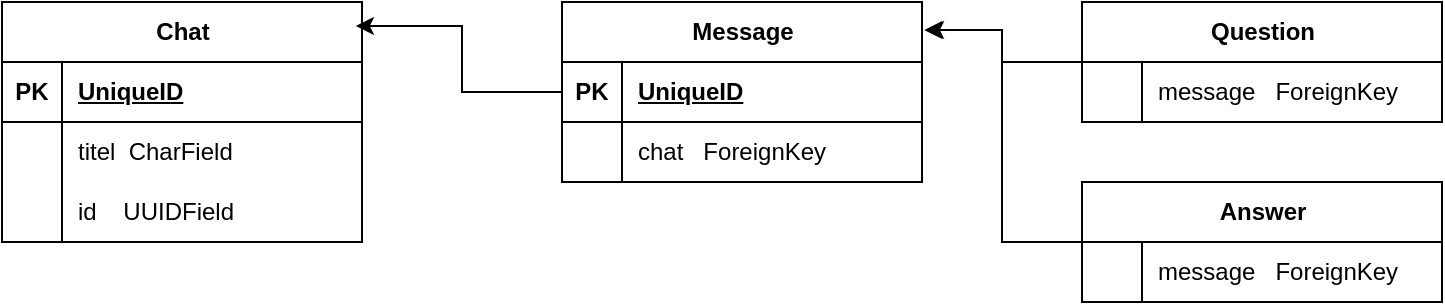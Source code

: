 <mxfile version="24.8.4">
  <diagram name="Seite-1" id="fMcKQI3jtYbwRc19kJrZ">
    <mxGraphModel dx="995" dy="590" grid="1" gridSize="10" guides="1" tooltips="1" connect="1" arrows="1" fold="1" page="1" pageScale="1" pageWidth="827" pageHeight="1169" math="0" shadow="0">
      <root>
        <mxCell id="0" />
        <mxCell id="1" parent="0" />
        <mxCell id="rVpGEBUYdSE_KQic9IBJ-1" value="Chat" style="shape=table;startSize=30;container=1;collapsible=1;childLayout=tableLayout;fixedRows=1;rowLines=0;fontStyle=1;align=center;resizeLast=1;html=1;" vertex="1" parent="1">
          <mxGeometry x="40" y="40" width="180" height="120" as="geometry" />
        </mxCell>
        <mxCell id="rVpGEBUYdSE_KQic9IBJ-2" value="" style="shape=tableRow;horizontal=0;startSize=0;swimlaneHead=0;swimlaneBody=0;fillColor=none;collapsible=0;dropTarget=0;points=[[0,0.5],[1,0.5]];portConstraint=eastwest;top=0;left=0;right=0;bottom=1;" vertex="1" parent="rVpGEBUYdSE_KQic9IBJ-1">
          <mxGeometry y="30" width="180" height="30" as="geometry" />
        </mxCell>
        <mxCell id="rVpGEBUYdSE_KQic9IBJ-3" value="PK" style="shape=partialRectangle;connectable=0;fillColor=none;top=0;left=0;bottom=0;right=0;fontStyle=1;overflow=hidden;whiteSpace=wrap;html=1;" vertex="1" parent="rVpGEBUYdSE_KQic9IBJ-2">
          <mxGeometry width="30" height="30" as="geometry">
            <mxRectangle width="30" height="30" as="alternateBounds" />
          </mxGeometry>
        </mxCell>
        <mxCell id="rVpGEBUYdSE_KQic9IBJ-4" value="UniqueID" style="shape=partialRectangle;connectable=0;fillColor=none;top=0;left=0;bottom=0;right=0;align=left;spacingLeft=6;fontStyle=5;overflow=hidden;whiteSpace=wrap;html=1;" vertex="1" parent="rVpGEBUYdSE_KQic9IBJ-2">
          <mxGeometry x="30" width="150" height="30" as="geometry">
            <mxRectangle width="150" height="30" as="alternateBounds" />
          </mxGeometry>
        </mxCell>
        <mxCell id="rVpGEBUYdSE_KQic9IBJ-5" value="" style="shape=tableRow;horizontal=0;startSize=0;swimlaneHead=0;swimlaneBody=0;fillColor=none;collapsible=0;dropTarget=0;points=[[0,0.5],[1,0.5]];portConstraint=eastwest;top=0;left=0;right=0;bottom=0;" vertex="1" parent="rVpGEBUYdSE_KQic9IBJ-1">
          <mxGeometry y="60" width="180" height="30" as="geometry" />
        </mxCell>
        <mxCell id="rVpGEBUYdSE_KQic9IBJ-6" value="" style="shape=partialRectangle;connectable=0;fillColor=none;top=0;left=0;bottom=0;right=0;editable=1;overflow=hidden;whiteSpace=wrap;html=1;" vertex="1" parent="rVpGEBUYdSE_KQic9IBJ-5">
          <mxGeometry width="30" height="30" as="geometry">
            <mxRectangle width="30" height="30" as="alternateBounds" />
          </mxGeometry>
        </mxCell>
        <mxCell id="rVpGEBUYdSE_KQic9IBJ-7" value="titel&amp;nbsp; CharField" style="shape=partialRectangle;connectable=0;fillColor=none;top=0;left=0;bottom=0;right=0;align=left;spacingLeft=6;overflow=hidden;whiteSpace=wrap;html=1;" vertex="1" parent="rVpGEBUYdSE_KQic9IBJ-5">
          <mxGeometry x="30" width="150" height="30" as="geometry">
            <mxRectangle width="150" height="30" as="alternateBounds" />
          </mxGeometry>
        </mxCell>
        <mxCell id="rVpGEBUYdSE_KQic9IBJ-8" value="" style="shape=tableRow;horizontal=0;startSize=0;swimlaneHead=0;swimlaneBody=0;fillColor=none;collapsible=0;dropTarget=0;points=[[0,0.5],[1,0.5]];portConstraint=eastwest;top=0;left=0;right=0;bottom=0;" vertex="1" parent="rVpGEBUYdSE_KQic9IBJ-1">
          <mxGeometry y="90" width="180" height="30" as="geometry" />
        </mxCell>
        <mxCell id="rVpGEBUYdSE_KQic9IBJ-9" value="" style="shape=partialRectangle;connectable=0;fillColor=none;top=0;left=0;bottom=0;right=0;editable=1;overflow=hidden;whiteSpace=wrap;html=1;" vertex="1" parent="rVpGEBUYdSE_KQic9IBJ-8">
          <mxGeometry width="30" height="30" as="geometry">
            <mxRectangle width="30" height="30" as="alternateBounds" />
          </mxGeometry>
        </mxCell>
        <mxCell id="rVpGEBUYdSE_KQic9IBJ-10" value="id&amp;nbsp; &amp;nbsp; UUIDField" style="shape=partialRectangle;connectable=0;fillColor=none;top=0;left=0;bottom=0;right=0;align=left;spacingLeft=6;overflow=hidden;whiteSpace=wrap;html=1;" vertex="1" parent="rVpGEBUYdSE_KQic9IBJ-8">
          <mxGeometry x="30" width="150" height="30" as="geometry">
            <mxRectangle width="150" height="30" as="alternateBounds" />
          </mxGeometry>
        </mxCell>
        <mxCell id="rVpGEBUYdSE_KQic9IBJ-14" value="Message" style="shape=table;startSize=30;container=1;collapsible=1;childLayout=tableLayout;fixedRows=1;rowLines=0;fontStyle=1;align=center;resizeLast=1;html=1;" vertex="1" parent="1">
          <mxGeometry x="320" y="40" width="180" height="90" as="geometry" />
        </mxCell>
        <mxCell id="rVpGEBUYdSE_KQic9IBJ-15" value="" style="shape=tableRow;horizontal=0;startSize=0;swimlaneHead=0;swimlaneBody=0;fillColor=none;collapsible=0;dropTarget=0;points=[[0,0.5],[1,0.5]];portConstraint=eastwest;top=0;left=0;right=0;bottom=1;" vertex="1" parent="rVpGEBUYdSE_KQic9IBJ-14">
          <mxGeometry y="30" width="180" height="30" as="geometry" />
        </mxCell>
        <mxCell id="rVpGEBUYdSE_KQic9IBJ-16" value="PK" style="shape=partialRectangle;connectable=0;fillColor=none;top=0;left=0;bottom=0;right=0;fontStyle=1;overflow=hidden;whiteSpace=wrap;html=1;" vertex="1" parent="rVpGEBUYdSE_KQic9IBJ-15">
          <mxGeometry width="30" height="30" as="geometry">
            <mxRectangle width="30" height="30" as="alternateBounds" />
          </mxGeometry>
        </mxCell>
        <mxCell id="rVpGEBUYdSE_KQic9IBJ-17" value="UniqueID" style="shape=partialRectangle;connectable=0;fillColor=none;top=0;left=0;bottom=0;right=0;align=left;spacingLeft=6;fontStyle=5;overflow=hidden;whiteSpace=wrap;html=1;" vertex="1" parent="rVpGEBUYdSE_KQic9IBJ-15">
          <mxGeometry x="30" width="150" height="30" as="geometry">
            <mxRectangle width="150" height="30" as="alternateBounds" />
          </mxGeometry>
        </mxCell>
        <mxCell id="rVpGEBUYdSE_KQic9IBJ-18" value="" style="shape=tableRow;horizontal=0;startSize=0;swimlaneHead=0;swimlaneBody=0;fillColor=none;collapsible=0;dropTarget=0;points=[[0,0.5],[1,0.5]];portConstraint=eastwest;top=0;left=0;right=0;bottom=0;" vertex="1" parent="rVpGEBUYdSE_KQic9IBJ-14">
          <mxGeometry y="60" width="180" height="30" as="geometry" />
        </mxCell>
        <mxCell id="rVpGEBUYdSE_KQic9IBJ-19" value="" style="shape=partialRectangle;connectable=0;fillColor=none;top=0;left=0;bottom=0;right=0;editable=1;overflow=hidden;whiteSpace=wrap;html=1;" vertex="1" parent="rVpGEBUYdSE_KQic9IBJ-18">
          <mxGeometry width="30" height="30" as="geometry">
            <mxRectangle width="30" height="30" as="alternateBounds" />
          </mxGeometry>
        </mxCell>
        <mxCell id="rVpGEBUYdSE_KQic9IBJ-20" value="chat&amp;nbsp; &amp;nbsp;ForeignKey" style="shape=partialRectangle;connectable=0;fillColor=none;top=0;left=0;bottom=0;right=0;align=left;spacingLeft=6;overflow=hidden;whiteSpace=wrap;html=1;" vertex="1" parent="rVpGEBUYdSE_KQic9IBJ-18">
          <mxGeometry x="30" width="150" height="30" as="geometry">
            <mxRectangle width="150" height="30" as="alternateBounds" />
          </mxGeometry>
        </mxCell>
        <mxCell id="rVpGEBUYdSE_KQic9IBJ-24" style="edgeStyle=orthogonalEdgeStyle;rounded=0;orthogonalLoop=1;jettySize=auto;html=1;entryX=0.983;entryY=0.1;entryDx=0;entryDy=0;entryPerimeter=0;" edge="1" parent="1" source="rVpGEBUYdSE_KQic9IBJ-14" target="rVpGEBUYdSE_KQic9IBJ-1">
          <mxGeometry relative="1" as="geometry" />
        </mxCell>
        <mxCell id="rVpGEBUYdSE_KQic9IBJ-25" value="Question" style="shape=table;startSize=30;container=1;collapsible=1;childLayout=tableLayout;fixedRows=1;rowLines=0;fontStyle=1;align=center;resizeLast=1;html=1;" vertex="1" parent="1">
          <mxGeometry x="580" y="40" width="180" height="60" as="geometry" />
        </mxCell>
        <mxCell id="rVpGEBUYdSE_KQic9IBJ-29" value="" style="shape=tableRow;horizontal=0;startSize=0;swimlaneHead=0;swimlaneBody=0;fillColor=none;collapsible=0;dropTarget=0;points=[[0,0.5],[1,0.5]];portConstraint=eastwest;top=0;left=0;right=0;bottom=0;" vertex="1" parent="rVpGEBUYdSE_KQic9IBJ-25">
          <mxGeometry y="30" width="180" height="30" as="geometry" />
        </mxCell>
        <mxCell id="rVpGEBUYdSE_KQic9IBJ-30" value="" style="shape=partialRectangle;connectable=0;fillColor=none;top=0;left=0;bottom=0;right=0;editable=1;overflow=hidden;whiteSpace=wrap;html=1;" vertex="1" parent="rVpGEBUYdSE_KQic9IBJ-29">
          <mxGeometry width="30" height="30" as="geometry">
            <mxRectangle width="30" height="30" as="alternateBounds" />
          </mxGeometry>
        </mxCell>
        <mxCell id="rVpGEBUYdSE_KQic9IBJ-31" value="message&amp;nbsp; &amp;nbsp;ForeignKey" style="shape=partialRectangle;connectable=0;fillColor=none;top=0;left=0;bottom=0;right=0;align=left;spacingLeft=6;overflow=hidden;whiteSpace=wrap;html=1;" vertex="1" parent="rVpGEBUYdSE_KQic9IBJ-29">
          <mxGeometry x="30" width="150" height="30" as="geometry">
            <mxRectangle width="150" height="30" as="alternateBounds" />
          </mxGeometry>
        </mxCell>
        <mxCell id="rVpGEBUYdSE_KQic9IBJ-32" value="Answer" style="shape=table;startSize=30;container=1;collapsible=1;childLayout=tableLayout;fixedRows=1;rowLines=0;fontStyle=1;align=center;resizeLast=1;html=1;" vertex="1" parent="1">
          <mxGeometry x="580" y="130" width="180" height="60" as="geometry" />
        </mxCell>
        <mxCell id="rVpGEBUYdSE_KQic9IBJ-33" value="" style="shape=tableRow;horizontal=0;startSize=0;swimlaneHead=0;swimlaneBody=0;fillColor=none;collapsible=0;dropTarget=0;points=[[0,0.5],[1,0.5]];portConstraint=eastwest;top=0;left=0;right=0;bottom=0;" vertex="1" parent="rVpGEBUYdSE_KQic9IBJ-32">
          <mxGeometry y="30" width="180" height="30" as="geometry" />
        </mxCell>
        <mxCell id="rVpGEBUYdSE_KQic9IBJ-34" value="" style="shape=partialRectangle;connectable=0;fillColor=none;top=0;left=0;bottom=0;right=0;editable=1;overflow=hidden;whiteSpace=wrap;html=1;" vertex="1" parent="rVpGEBUYdSE_KQic9IBJ-33">
          <mxGeometry width="30" height="30" as="geometry">
            <mxRectangle width="30" height="30" as="alternateBounds" />
          </mxGeometry>
        </mxCell>
        <mxCell id="rVpGEBUYdSE_KQic9IBJ-35" value="message&amp;nbsp; &amp;nbsp;ForeignKey" style="shape=partialRectangle;connectable=0;fillColor=none;top=0;left=0;bottom=0;right=0;align=left;spacingLeft=6;overflow=hidden;whiteSpace=wrap;html=1;" vertex="1" parent="rVpGEBUYdSE_KQic9IBJ-33">
          <mxGeometry x="30" width="150" height="30" as="geometry">
            <mxRectangle width="150" height="30" as="alternateBounds" />
          </mxGeometry>
        </mxCell>
        <mxCell id="rVpGEBUYdSE_KQic9IBJ-36" style="edgeStyle=orthogonalEdgeStyle;rounded=0;orthogonalLoop=1;jettySize=auto;html=1;entryX=1.011;entryY=0.156;entryDx=0;entryDy=0;entryPerimeter=0;" edge="1" parent="1" source="rVpGEBUYdSE_KQic9IBJ-25" target="rVpGEBUYdSE_KQic9IBJ-14">
          <mxGeometry relative="1" as="geometry" />
        </mxCell>
        <mxCell id="rVpGEBUYdSE_KQic9IBJ-37" style="edgeStyle=orthogonalEdgeStyle;rounded=0;orthogonalLoop=1;jettySize=auto;html=1;entryX=1.006;entryY=0.156;entryDx=0;entryDy=0;entryPerimeter=0;" edge="1" parent="1" source="rVpGEBUYdSE_KQic9IBJ-32" target="rVpGEBUYdSE_KQic9IBJ-14">
          <mxGeometry relative="1" as="geometry" />
        </mxCell>
      </root>
    </mxGraphModel>
  </diagram>
</mxfile>
